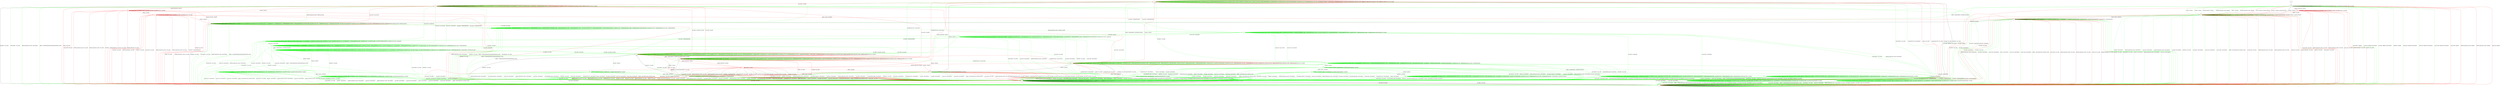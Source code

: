 digraph "" {
	graph ["Incoming time"=0.15849900245666504,
		"Outgoing time"=0.2338120937347412,
		Output="{'States': 36, 'Transitions': 837}",
		Reference="{'States': 18, 'Transitions': 222}",
		Solver=cvc4,
		Updated="{'States': 32, 'Transitions': 683}",
		"f-measure"=0.15027624309392265,
		precision=0.09956076134699854,
		recall=0.3063063063063063
	];
	a -> a	[key=0,
		label="CH_OPEN / CH_MAX"];
	a -> a	[key=1,
		label="CH_EOF / NO_RESP"];
	a -> a	[key=2,
		color=green,
		label="SERVICE_REQUEST_AUTH / NO_RESP"];
	a -> a	[key=3,
		color=green,
		label="CH_WINDOW_ADJUST / NO_RESP"];
	a -> a	[key=4,
		color=green,
		label="DEBUG / NO_RESP"];
	a -> a	[key=5,
		color=green,
		label="UA_PK_OK / UNIMPLEMENTED"];
	a -> a	[key=6,
		color=green,
		label="SERVICE_REQUEST_CONN / NO_RESP"];
	a -> a	[key=7,
		color=green,
		label="UA_NONE / UNIMPLEMENTED"];
	a -> a	[key=8,
		color=green,
		label="CH_EXTENDED_DATA / NO_RESP"];
	a -> a	[key=9,
		color=green,
		label="UA_PK_NOK / UNIMPLEMENTED"];
	a -> a	[key=10,
		color=green,
		label="KEX30 / NO_RESP"];
	a -> a	[key=11,
		color=green,
		label="IGNORE / NO_RESP"];
	a -> a	[key=12,
		color=green,
		label="CH_DATA / NO_RESP"];
	a -> a	[key=13,
		color=green,
		label="UNIMPLEMENTED / NO_RESP"];
	a -> a	[key=14,
		color=green,
		label="UA_PW_OK / UNIMPLEMENTED"];
	a -> a	[key=15,
		color=green,
		label="UA_PW_NOK / UNIMPLEMENTED"];
	a -> a	[key=16,
		color=green,
		label="REKEY / KEXINIT|KEX31+NEWKEYS|NO_RESP"];
	a -> a	[key=17,
		color=red,
		label="UA_PK_NOK / NO_RESP"];
	a -> a	[key=18,
		color=red,
		label="SERVICE_REQUEST_AUTH / SERVICE_ACCEPT"];
	a -> a	[key=19,
		color=red,
		label="SERVICE_REQUEST_CONN / SERVICE_ACCEPT"];
	a -> a	[key=20,
		color=red,
		label="UA_PK_OK / NO_RESP"];
	a -> d	[key=0,
		label="NEWKEYS / NO_CONN"];
	a -> d	[key=1,
		color=green,
		label="DISCONNECT / NO_CONN"];
	a -> d	[key=2,
		color=green,
		label="CH_REQUEST_PTY / DISCONNECT"];
	a -> d	[key=3,
		color=red,
		label="KEX30 / NO_CONN"];
	a -> d	[key=4,
		color=red,
		label="CH_REQUEST_PTY / NO_CONN"];
	a -> d	[key=5,
		color=red,
		label="CH_DATA / NO_CONN"];
	a -> i	[key=0,
		color=red,
		label="CH_CLOSE / NO_RESP"];
	a -> m	[key=0,
		label="KEXINIT / KEXINIT"];
	v	[color=green];
	a -> v	[key=0,
		color=green,
		label="CH_CLOSE / CH_CLOSE"];
	jj	[color=red];
	a -> jj	[key=0,
		color=red,
		label="KEXINIT_PROCEED / KEXINIT"];
	b -> a	[key=0,
		color=green,
		label="REKEY / KEXINIT|KEX31+NEWKEYS|NO_RESP"];
	b -> a	[key=1,
		color=red,
		label="CH_EOF / CH_EOF"];
	b -> b	[key=0,
		label="CH_OPEN / CH_MAX"];
	b -> b	[key=1,
		label="CH_DATA / NO_RESP"];
	b -> b	[key=2,
		color=green,
		label="SERVICE_REQUEST_AUTH / UNIMPLEMENTED"];
	b -> b	[key=3,
		color=green,
		label="CH_WINDOW_ADJUST / NO_RESP"];
	b -> b	[key=4,
		color=green,
		label="DEBUG / NO_RESP"];
	b -> b	[key=5,
		color=green,
		label="UA_PK_OK / UNIMPLEMENTED"];
	b -> b	[key=6,
		color=green,
		label="SERVICE_REQUEST_CONN / UNIMPLEMENTED"];
	b -> b	[key=7,
		color=green,
		label="UA_NONE / UNIMPLEMENTED"];
	b -> b	[key=8,
		color=green,
		label="CH_EXTENDED_DATA / NO_RESP"];
	b -> b	[key=9,
		color=green,
		label="UA_PK_NOK / UNIMPLEMENTED"];
	b -> b	[key=10,
		color=green,
		label="KEX30 / UNIMPLEMENTED"];
	b -> b	[key=11,
		color=green,
		label="IGNORE / NO_RESP"];
	b -> b	[key=12,
		color=green,
		label="CH_EOF / NO_RESP"];
	b -> b	[key=13,
		color=green,
		label="UNIMPLEMENTED / NO_RESP"];
	b -> b	[key=14,
		color=green,
		label="UA_PW_OK / UNIMPLEMENTED"];
	b -> b	[key=15,
		color=green,
		label="UA_PW_NOK / UNIMPLEMENTED"];
	b -> b	[key=16,
		color=red,
		label="UA_PK_NOK / NO_RESP"];
	b -> b	[key=17,
		color=red,
		label="SERVICE_REQUEST_AUTH / SERVICE_ACCEPT"];
	b -> b	[key=18,
		color=red,
		label="SERVICE_REQUEST_CONN / SERVICE_ACCEPT"];
	b -> b	[key=19,
		color=red,
		label="UA_PK_OK / NO_RESP"];
	b -> d	[key=0,
		label="NEWKEYS / NO_CONN"];
	b -> d	[key=1,
		color=green,
		label="DISCONNECT / NO_CONN"];
	b -> d	[key=2,
		color=green,
		label="CH_REQUEST_PTY / DISCONNECT"];
	b -> d	[key=3,
		color=red,
		label="KEX30 / NO_CONN"];
	b -> d	[key=4,
		color=red,
		label="CH_REQUEST_PTY / NO_CONN"];
	b -> i	[key=0,
		color=red,
		label="CH_CLOSE / CH_EOF"];
	b -> m	[key=0,
		label="KEXINIT / KEXINIT"];
	p	[color=green];
	b -> p	[key=0,
		color=green,
		label="CH_CLOSE / CH_CLOSE"];
	b -> jj	[key=0,
		color=red,
		label="KEXINIT_PROCEED / KEXINIT"];
	c -> c	[key=0,
		label="CH_REQUEST_PTY / CH_NONE"];
	c -> c	[key=1,
		label="CH_DATA / CH_NONE"];
	c -> c	[key=2,
		label="CH_CLOSE / CH_NONE"];
	c -> c	[key=3,
		label="CH_EOF / CH_NONE"];
	c -> c	[key=4,
		color=green,
		label="KEXINIT / UNIMPLEMENTED"];
	c -> c	[key=5,
		color=green,
		label="CH_WINDOW_ADJUST / CH_NONE"];
	c -> c	[key=6,
		color=green,
		label="DEBUG / NO_RESP"];
	c -> c	[key=7,
		color=green,
		label="UA_PK_OK / UNIMPLEMENTED"];
	c -> c	[key=8,
		color=green,
		label="UA_NONE / UNIMPLEMENTED"];
	c -> c	[key=9,
		color=green,
		label="CH_EXTENDED_DATA / CH_NONE"];
	c -> c	[key=10,
		color=green,
		label="UA_PK_NOK / UNIMPLEMENTED"];
	c -> c	[key=11,
		color=green,
		label="KEX30 / UNIMPLEMENTED"];
	c -> c	[key=12,
		color=green,
		label="IGNORE / NO_RESP"];
	c -> c	[key=13,
		color=green,
		label="UNIMPLEMENTED / NO_RESP"];
	c -> c	[key=14,
		color=green,
		label="UA_PW_OK / UNIMPLEMENTED"];
	c -> c	[key=15,
		color=green,
		label="UA_PW_NOK / UNIMPLEMENTED"];
	c -> c	[key=16,
		color=red,
		label="UA_PK_NOK / UA_FAILURE"];
	c -> c	[key=17,
		color=red,
		label="SERVICE_REQUEST_AUTH / SERVICE_ACCEPT"];
	c -> d	[key=0,
		color=red,
		label="CH_OPEN / NO_CONN"];
	c -> f	[key=0,
		label="NEWKEYS / NO_CONN"];
	c -> f	[key=1,
		color=green,
		label="DISCONNECT / NO_CONN"];
	c -> f	[key=2,
		color=green,
		label="SERVICE_REQUEST_CONN / DISCONNECT"];
	c -> f	[key=3,
		color=green,
		label="REKEY / UNIMPLEMENTED|UNIMPLEMENTED|NO_CONN"];
	c -> f	[key=4,
		color=red,
		label="KEX30 / NO_CONN"];
	c -> f	[key=5,
		color=red,
		label="SERVICE_REQUEST_CONN / NO_CONN"];
	c -> i	[key=0,
		color=green,
		label="SERVICE_REQUEST_AUTH / SERVICE_ACCEPT"];
	c -> i	[key=1,
		color=red,
		label="UA_PK_OK / UA_SUCCESS"];
	o	[color=green];
	c -> o	[key=0,
		color=green,
		label="CH_OPEN / UNIMPLEMENTED"];
	hh	[color=red];
	c -> hh	[key=0,
		color=red,
		label="KEXINIT_PROCEED / KEXINIT"];
	ii	[color=red];
	c -> ii	[key=0,
		color=red,
		label="KEXINIT / KEXINIT"];
	d -> d	[key=0,
		label="UA_PK_NOK / NO_CONN"];
	d -> d	[key=1,
		label="KEX30 / NO_CONN"];
	d -> d	[key=2,
		label="SERVICE_REQUEST_AUTH / NO_CONN"];
	d -> d	[key=3,
		label="SERVICE_REQUEST_CONN / NO_CONN"];
	d -> d	[key=4,
		label="NEWKEYS / NO_CONN"];
	d -> d	[key=5,
		label="CH_REQUEST_PTY / NO_CONN"];
	d -> d	[key=6,
		label="CH_OPEN / CH_MAX"];
	d -> d	[key=7,
		label="CH_DATA / NO_CONN"];
	d -> d	[key=8,
		label="UA_PK_OK / NO_CONN"];
	d -> d	[key=9,
		label="KEXINIT / NO_CONN"];
	d -> d	[key=10,
		label="CH_EOF / NO_CONN"];
	d -> d	[key=11,
		color=green,
		label="DISCONNECT / NO_CONN"];
	d -> d	[key=12,
		color=green,
		label="CH_WINDOW_ADJUST / NO_CONN"];
	d -> d	[key=13,
		color=green,
		label="DEBUG / NO_CONN"];
	d -> d	[key=14,
		color=green,
		label="UA_NONE / NO_CONN"];
	d -> d	[key=15,
		color=green,
		label="CH_EXTENDED_DATA / NO_CONN"];
	d -> d	[key=16,
		color=green,
		label="IGNORE / NO_CONN"];
	d -> d	[key=17,
		color=green,
		label="UNIMPLEMENTED / NO_CONN"];
	d -> d	[key=18,
		color=green,
		label="UA_PW_OK / NO_CONN"];
	d -> d	[key=19,
		color=green,
		label="UA_PW_NOK / NO_CONN"];
	d -> d	[key=20,
		color=green,
		label="REKEY / NO_CONN|NO_CONN|NO_CONN"];
	d -> d	[key=21,
		color=red,
		label="KEXINIT_PROCEED / NO_CONN"];
	d -> f	[key=0,
		label="CH_CLOSE / NO_CONN"];
	e -> n	[key=0];
	f -> d	[key=0,
		label="CH_OPEN / NO_CONN"];
	f -> f	[key=0,
		label="UA_PK_NOK / NO_CONN"];
	f -> f	[key=1,
		label="KEX30 / NO_CONN"];
	f -> f	[key=2,
		label="SERVICE_REQUEST_AUTH / NO_CONN"];
	f -> f	[key=3,
		label="SERVICE_REQUEST_CONN / NO_CONN"];
	f -> f	[key=4,
		label="NEWKEYS / NO_CONN"];
	f -> f	[key=5,
		label="CH_REQUEST_PTY / CH_NONE"];
	f -> f	[key=6,
		label="CH_DATA / CH_NONE"];
	f -> f	[key=7,
		label="UA_PK_OK / NO_CONN"];
	f -> f	[key=8,
		label="CH_CLOSE / CH_NONE"];
	f -> f	[key=9,
		label="KEXINIT / NO_CONN"];
	f -> f	[key=10,
		label="CH_EOF / CH_NONE"];
	f -> f	[key=11,
		color=green,
		label="DISCONNECT / NO_CONN"];
	f -> f	[key=12,
		color=green,
		label="CH_WINDOW_ADJUST / CH_NONE"];
	f -> f	[key=13,
		color=green,
		label="DEBUG / NO_CONN"];
	f -> f	[key=14,
		color=green,
		label="UA_NONE / NO_CONN"];
	f -> f	[key=15,
		color=green,
		label="CH_EXTENDED_DATA / CH_NONE"];
	f -> f	[key=16,
		color=green,
		label="IGNORE / NO_CONN"];
	f -> f	[key=17,
		color=green,
		label="UNIMPLEMENTED / NO_CONN"];
	f -> f	[key=18,
		color=green,
		label="UA_PW_OK / NO_CONN"];
	f -> f	[key=19,
		color=green,
		label="UA_PW_NOK / NO_CONN"];
	f -> f	[key=20,
		color=green,
		label="REKEY / NO_CONN|NO_CONN|NO_CONN"];
	f -> f	[key=21,
		color=red,
		label="KEXINIT_PROCEED / NO_CONN"];
	g -> a	[key=0,
		color=green,
		label="CH_REQUEST_PTY / CH_SUCCESS"];
	g -> b	[key=0,
		color=red,
		label="CH_REQUEST_PTY / CH_SUCCESS"];
	g -> d	[key=0,
		label="NEWKEYS / NO_CONN"];
	g -> d	[key=1,
		color=green,
		label="DISCONNECT / NO_CONN"];
	g -> d	[key=2,
		color=red,
		label="KEX30 / NO_CONN"];
	g -> g	[key=0,
		label="CH_OPEN / CH_MAX"];
	g -> g	[key=1,
		label="CH_DATA / NO_RESP"];
	g -> g	[key=2,
		color=green,
		label="SERVICE_REQUEST_AUTH / NO_RESP"];
	g -> g	[key=3,
		color=green,
		label="CH_WINDOW_ADJUST / NO_RESP"];
	g -> g	[key=4,
		color=green,
		label="DEBUG / NO_RESP"];
	g -> g	[key=5,
		color=green,
		label="UA_PK_OK / UNIMPLEMENTED"];
	g -> g	[key=6,
		color=green,
		label="SERVICE_REQUEST_CONN / NO_RESP"];
	g -> g	[key=7,
		color=green,
		label="UA_NONE / UNIMPLEMENTED"];
	g -> g	[key=8,
		color=green,
		label="CH_EXTENDED_DATA / NO_RESP"];
	g -> g	[key=9,
		color=green,
		label="UA_PK_NOK / UNIMPLEMENTED"];
	g -> g	[key=10,
		color=green,
		label="KEX30 / NO_RESP"];
	g -> g	[key=11,
		color=green,
		label="IGNORE / NO_RESP"];
	g -> g	[key=12,
		color=green,
		label="CH_EOF / NO_RESP"];
	g -> g	[key=13,
		color=green,
		label="UNIMPLEMENTED / NO_RESP"];
	g -> g	[key=14,
		color=green,
		label="UA_PW_OK / UNIMPLEMENTED"];
	g -> g	[key=15,
		color=green,
		label="UA_PW_NOK / UNIMPLEMENTED"];
	g -> g	[key=16,
		color=green,
		label="REKEY / KEXINIT|KEX31+NEWKEYS|NO_RESP"];
	g -> g	[key=17,
		color=red,
		label="UA_PK_NOK / NO_RESP"];
	g -> g	[key=18,
		color=red,
		label="SERVICE_REQUEST_AUTH / SERVICE_ACCEPT"];
	g -> g	[key=19,
		color=red,
		label="SERVICE_REQUEST_CONN / SERVICE_ACCEPT"];
	g -> g	[key=20,
		color=red,
		label="UA_PK_OK / NO_RESP"];
	g -> i	[key=0,
		color=red,
		label="CH_CLOSE / CH_EOF"];
	g -> l	[key=0,
		color=red,
		label="CH_EOF / CH_EOF"];
	g -> m	[key=0,
		color=red,
		label="KEXINIT / KEXINIT"];
	g -> v	[key=0,
		color=green,
		label="CH_CLOSE / CH_CLOSE"];
	bb	[color=green];
	g -> bb	[key=0,
		color=green,
		label="KEXINIT / KEXINIT"];
	g -> jj	[key=0,
		color=red,
		label="KEXINIT_PROCEED / KEXINIT"];
	h -> c	[key=0,
		label="NEWKEYS / NO_RESP"];
	h -> d	[key=0,
		color=green,
		label="CH_OPEN / DISCONNECT"];
	h -> d	[key=1,
		color=red,
		label="CH_OPEN / NO_CONN"];
	h -> f	[key=0,
		color=green,
		label="DISCONNECT / NO_CONN"];
	h -> f	[key=1,
		color=green,
		label="KEXINIT / DISCONNECT"];
	h -> f	[key=2,
		color=green,
		label="SERVICE_REQUEST_AUTH / DISCONNECT"];
	h -> f	[key=3,
		color=green,
		label="UA_PK_OK / DISCONNECT"];
	h -> f	[key=4,
		color=green,
		label="SERVICE_REQUEST_CONN / DISCONNECT"];
	h -> f	[key=5,
		color=green,
		label="UA_NONE / DISCONNECT"];
	h -> f	[key=6,
		color=green,
		label="UA_PK_NOK / DISCONNECT"];
	h -> f	[key=7,
		color=green,
		label="KEX30 / DISCONNECT"];
	h -> f	[key=8,
		color=green,
		label="UA_PW_OK / DISCONNECT"];
	h -> f	[key=9,
		color=green,
		label="UA_PW_NOK / DISCONNECT"];
	h -> f	[key=10,
		color=green,
		label="REKEY / DISCONNECT|NO_CONN|NO_CONN"];
	h -> f	[key=11,
		color=red,
		label="UA_PK_NOK / NO_CONN"];
	h -> f	[key=12,
		color=red,
		label="SERVICE_REQUEST_AUTH / NO_CONN"];
	h -> f	[key=13,
		color=red,
		label="SERVICE_REQUEST_CONN / NO_CONN"];
	h -> f	[key=14,
		color=red,
		label="UA_PK_OK / NO_CONN"];
	h -> f	[key=15,
		color=red,
		label="KEXINIT_PROCEED / NO_CONN"];
	h -> f	[key=16,
		color=red,
		label="KEXINIT / NO_CONN"];
	h -> h	[key=0,
		label="CH_REQUEST_PTY / CH_NONE"];
	h -> h	[key=1,
		label="CH_DATA / CH_NONE"];
	h -> h	[key=2,
		label="CH_CLOSE / CH_NONE"];
	h -> h	[key=3,
		label="CH_EOF / CH_NONE"];
	h -> h	[key=4,
		color=green,
		label="CH_WINDOW_ADJUST / CH_NONE"];
	h -> h	[key=5,
		color=green,
		label="DEBUG / NO_RESP"];
	h -> h	[key=6,
		color=green,
		label="CH_EXTENDED_DATA / CH_NONE"];
	h -> h	[key=7,
		color=green,
		label="IGNORE / NO_RESP"];
	h -> h	[key=8,
		color=green,
		label="UNIMPLEMENTED / NO_RESP"];
	h -> h	[key=9,
		color=red,
		label="KEX30 / UNIMPLEMENTED"];
	i -> f	[key=0,
		label="NEWKEYS / NO_CONN"];
	i -> f	[key=1,
		color=green,
		label="DISCONNECT / NO_CONN"];
	i -> f	[key=2,
		color=green,
		label="SERVICE_REQUEST_CONN / DISCONNECT"];
	i -> f	[key=3,
		color=green,
		label="REKEY / UNIMPLEMENTED|UNIMPLEMENTED|NO_CONN"];
	i -> f	[key=4,
		color=red,
		label="KEX30 / NO_CONN"];
	i -> g	[key=0,
		color=red,
		label="CH_OPEN / CH_OPEN_SUCCESS"];
	i -> i	[key=0,
		label="SERVICE_REQUEST_AUTH / SERVICE_ACCEPT"];
	i -> i	[key=1,
		label="CH_REQUEST_PTY / CH_NONE"];
	i -> i	[key=2,
		label="CH_DATA / CH_NONE"];
	i -> i	[key=3,
		label="CH_CLOSE / CH_NONE"];
	i -> i	[key=4,
		label="CH_EOF / CH_NONE"];
	i -> i	[key=5,
		color=green,
		label="KEXINIT / UNIMPLEMENTED"];
	i -> i	[key=6,
		color=green,
		label="CH_WINDOW_ADJUST / CH_NONE"];
	i -> i	[key=7,
		color=green,
		label="DEBUG / NO_RESP"];
	i -> i	[key=8,
		color=green,
		label="CH_EXTENDED_DATA / CH_NONE"];
	i -> i	[key=9,
		color=green,
		label="KEX30 / UNIMPLEMENTED"];
	i -> i	[key=10,
		color=green,
		label="IGNORE / NO_RESP"];
	i -> i	[key=11,
		color=green,
		label="UNIMPLEMENTED / NO_RESP"];
	i -> i	[key=12,
		color=red,
		label="UA_PK_NOK / NO_RESP"];
	i -> i	[key=13,
		color=red,
		label="SERVICE_REQUEST_CONN / SERVICE_ACCEPT"];
	i -> i	[key=14,
		color=red,
		label="UA_PK_OK / NO_RESP"];
	i -> p	[key=0,
		color=green,
		label="UA_PK_OK / UA_SUCCESS"];
	i -> p	[key=1,
		color=green,
		label="UA_PW_OK / UA_SUCCESS"];
	q	[color=green];
	i -> q	[key=0,
		color=green,
		label="UA_PW_NOK / UA_FAILURE"];
	r	[color=green];
	i -> r	[key=0,
		color=green,
		label="UA_NONE / UA_FAILURE"];
	s	[color=green];
	i -> s	[key=0,
		color=green,
		label="UA_PK_NOK / UA_FAILURE"];
	t	[color=green];
	i -> t	[key=0,
		color=green,
		label="CH_OPEN / UNIMPLEMENTED"];
	i -> hh	[key=0,
		color=red,
		label="KEXINIT_PROCEED / KEXINIT"];
	i -> ii	[key=0,
		color=red,
		label="KEXINIT / KEXINIT"];
	j -> d	[key=0,
		color=green,
		label="DISCONNECT / NO_CONN"];
	j -> d	[key=1,
		color=green,
		label="KEXINIT / DISCONNECT"];
	j -> d	[key=2,
		color=green,
		label="SERVICE_REQUEST_AUTH / DISCONNECT"];
	j -> d	[key=3,
		color=green,
		label="CH_WINDOW_ADJUST / DISCONNECT"];
	j -> d	[key=4,
		color=green,
		label="UA_PK_OK / DISCONNECT"];
	j -> d	[key=5,
		color=green,
		label="SERVICE_REQUEST_CONN / DISCONNECT"];
	j -> d	[key=6,
		color=green,
		label="UA_NONE / DISCONNECT"];
	j -> d	[key=7,
		color=green,
		label="CH_EXTENDED_DATA / DISCONNECT"];
	j -> d	[key=8,
		color=green,
		label="UA_PK_NOK / DISCONNECT"];
	j -> d	[key=9,
		color=green,
		label="CH_REQUEST_PTY / DISCONNECT"];
	j -> d	[key=10,
		color=green,
		label="KEX30 / DISCONNECT"];
	j -> d	[key=11,
		color=green,
		label="CH_EOF / DISCONNECT"];
	j -> d	[key=12,
		color=green,
		label="CH_DATA / DISCONNECT"];
	j -> d	[key=13,
		color=green,
		label="UA_PW_OK / DISCONNECT"];
	j -> d	[key=14,
		color=green,
		label="UA_PW_NOK / DISCONNECT"];
	j -> d	[key=15,
		color=green,
		label="REKEY / DISCONNECT|NO_CONN|NO_CONN"];
	j -> d	[key=16,
		color=red,
		label="UA_PK_NOK / NO_CONN"];
	j -> d	[key=17,
		color=red,
		label="SERVICE_REQUEST_AUTH / NO_CONN"];
	j -> d	[key=18,
		color=red,
		label="SERVICE_REQUEST_CONN / NO_CONN"];
	j -> d	[key=19,
		color=red,
		label="CH_REQUEST_PTY / NO_CONN"];
	j -> d	[key=20,
		color=red,
		label="CH_DATA / NO_CONN"];
	j -> d	[key=21,
		color=red,
		label="UA_PK_OK / NO_CONN"];
	j -> d	[key=22,
		color=red,
		label="KEXINIT_PROCEED / NO_CONN"];
	j -> d	[key=23,
		color=red,
		label="KEXINIT / NO_CONN"];
	j -> d	[key=24,
		color=red,
		label="CH_EOF / NO_CONN"];
	j -> f	[key=0,
		color=green,
		label="CH_CLOSE / DISCONNECT"];
	j -> f	[key=1,
		color=red,
		label="CH_CLOSE / NO_CONN"];
	j -> g	[key=0,
		label="NEWKEYS / NO_RESP"];
	j -> j	[key=0,
		label="CH_OPEN / CH_MAX"];
	j -> j	[key=1,
		color=green,
		label="DEBUG / NO_RESP"];
	j -> j	[key=2,
		color=green,
		label="IGNORE / NO_RESP"];
	j -> j	[key=3,
		color=green,
		label="UNIMPLEMENTED / NO_RESP"];
	j -> j	[key=4,
		color=red,
		label="KEX30 / UNIMPLEMENTED"];
	k -> d	[key=0,
		color=green,
		label="CH_OPEN / DISCONNECT"];
	k -> d	[key=1,
		color=red,
		label="CH_OPEN / NO_CONN"];
	k -> f	[key=0,
		color=green,
		label="DISCONNECT / NO_CONN"];
	k -> f	[key=1,
		color=green,
		label="KEXINIT / DISCONNECT"];
	k -> f	[key=2,
		color=green,
		label="SERVICE_REQUEST_AUTH / DISCONNECT"];
	k -> f	[key=3,
		color=green,
		label="UA_PK_OK / DISCONNECT"];
	k -> f	[key=4,
		color=green,
		label="SERVICE_REQUEST_CONN / DISCONNECT"];
	k -> f	[key=5,
		color=green,
		label="UA_NONE / DISCONNECT"];
	k -> f	[key=6,
		color=green,
		label="NEWKEYS / NO_CONN"];
	k -> f	[key=7,
		color=green,
		label="UA_PK_NOK / DISCONNECT"];
	k -> f	[key=8,
		color=green,
		label="UA_PW_OK / DISCONNECT"];
	k -> f	[key=9,
		color=green,
		label="UA_PW_NOK / DISCONNECT"];
	k -> f	[key=10,
		color=green,
		label="REKEY / DISCONNECT|NO_CONN|NO_CONN"];
	k -> f	[key=11,
		color=red,
		label="UA_PK_NOK / NO_CONN"];
	k -> f	[key=12,
		color=red,
		label="SERVICE_REQUEST_AUTH / NO_CONN"];
	k -> f	[key=13,
		color=red,
		label="SERVICE_REQUEST_CONN / NO_CONN"];
	k -> f	[key=14,
		color=red,
		label="UA_PK_OK / NO_CONN"];
	k -> f	[key=15,
		color=red,
		label="KEXINIT_PROCEED / NO_CONN"];
	k -> f	[key=16,
		color=red,
		label="KEXINIT / NO_CONN"];
	k -> h	[key=0,
		label="KEX30 / KEX31+NEWKEYS"];
	k -> k	[key=0,
		label="CH_REQUEST_PTY / CH_NONE"];
	k -> k	[key=1,
		label="CH_DATA / CH_NONE"];
	k -> k	[key=2,
		label="CH_CLOSE / CH_NONE"];
	k -> k	[key=3,
		label="CH_EOF / CH_NONE"];
	k -> k	[key=4,
		color=green,
		label="CH_WINDOW_ADJUST / CH_NONE"];
	k -> k	[key=5,
		color=green,
		label="DEBUG / NO_RESP"];
	k -> k	[key=6,
		color=green,
		label="CH_EXTENDED_DATA / CH_NONE"];
	k -> k	[key=7,
		color=green,
		label="IGNORE / NO_RESP"];
	k -> k	[key=8,
		color=green,
		label="UNIMPLEMENTED / NO_RESP"];
	k -> k	[key=9,
		color=red,
		label="NEWKEYS / UNIMPLEMENTED"];
	l -> a	[key=0,
		color=red,
		label="CH_REQUEST_PTY / CH_SUCCESS"];
	l -> b	[key=0,
		color=green,
		label="CH_REQUEST_PTY / CH_SUCCESS"];
	l -> d	[key=0,
		label="NEWKEYS / NO_CONN"];
	l -> d	[key=1,
		color=green,
		label="DISCONNECT / NO_CONN"];
	l -> d	[key=2,
		color=red,
		label="KEX30 / NO_CONN"];
	l -> d	[key=3,
		color=red,
		label="CH_DATA / NO_CONN"];
	l -> g	[key=0,
		color=green,
		label="REKEY / KEXINIT|KEX31+NEWKEYS|NO_RESP"];
	l -> i	[key=0,
		color=red,
		label="CH_CLOSE / NO_RESP"];
	l -> l	[key=0,
		label="CH_OPEN / CH_MAX"];
	l -> l	[key=1,
		label="CH_EOF / NO_RESP"];
	l -> l	[key=2,
		color=green,
		label="SERVICE_REQUEST_AUTH / UNIMPLEMENTED"];
	l -> l	[key=3,
		color=green,
		label="CH_WINDOW_ADJUST / NO_RESP"];
	l -> l	[key=4,
		color=green,
		label="DEBUG / NO_RESP"];
	l -> l	[key=5,
		color=green,
		label="UA_PK_OK / UNIMPLEMENTED"];
	l -> l	[key=6,
		color=green,
		label="SERVICE_REQUEST_CONN / UNIMPLEMENTED"];
	l -> l	[key=7,
		color=green,
		label="UA_NONE / UNIMPLEMENTED"];
	l -> l	[key=8,
		color=green,
		label="CH_EXTENDED_DATA / NO_RESP"];
	l -> l	[key=9,
		color=green,
		label="UA_PK_NOK / UNIMPLEMENTED"];
	l -> l	[key=10,
		color=green,
		label="KEX30 / UNIMPLEMENTED"];
	l -> l	[key=11,
		color=green,
		label="IGNORE / NO_RESP"];
	l -> l	[key=12,
		color=green,
		label="CH_DATA / NO_RESP"];
	l -> l	[key=13,
		color=green,
		label="UNIMPLEMENTED / NO_RESP"];
	l -> l	[key=14,
		color=green,
		label="UA_PW_OK / UNIMPLEMENTED"];
	l -> l	[key=15,
		color=green,
		label="UA_PW_NOK / UNIMPLEMENTED"];
	l -> l	[key=16,
		color=red,
		label="UA_PK_NOK / NO_RESP"];
	l -> l	[key=17,
		color=red,
		label="SERVICE_REQUEST_AUTH / SERVICE_ACCEPT"];
	l -> l	[key=18,
		color=red,
		label="SERVICE_REQUEST_CONN / SERVICE_ACCEPT"];
	l -> l	[key=19,
		color=red,
		label="UA_PK_OK / NO_RESP"];
	l -> m	[key=0,
		color=red,
		label="KEXINIT / KEXINIT"];
	l -> p	[key=0,
		color=green,
		label="CH_CLOSE / CH_CLOSE"];
	l -> bb	[key=0,
		color=green,
		label="KEXINIT / KEXINIT"];
	l -> jj	[key=0,
		color=red,
		label="KEXINIT_PROCEED / KEXINIT"];
	m -> d	[key=0,
		color=green,
		label="DISCONNECT / NO_CONN"];
	m -> d	[key=1,
		color=green,
		label="KEXINIT / DISCONNECT"];
	m -> d	[key=2,
		color=green,
		label="SERVICE_REQUEST_AUTH / DISCONNECT"];
	m -> d	[key=3,
		color=green,
		label="CH_WINDOW_ADJUST / DISCONNECT"];
	m -> d	[key=4,
		color=green,
		label="UA_PK_OK / DISCONNECT"];
	m -> d	[key=5,
		color=green,
		label="SERVICE_REQUEST_CONN / DISCONNECT"];
	m -> d	[key=6,
		color=green,
		label="UA_NONE / DISCONNECT"];
	m -> d	[key=7,
		color=green,
		label="CH_EXTENDED_DATA / DISCONNECT"];
	m -> d	[key=8,
		color=green,
		label="NEWKEYS / NO_CONN"];
	m -> d	[key=9,
		color=green,
		label="UA_PK_NOK / DISCONNECT"];
	m -> d	[key=10,
		color=green,
		label="CH_REQUEST_PTY / DISCONNECT"];
	m -> d	[key=11,
		color=green,
		label="CH_EOF / DISCONNECT"];
	m -> d	[key=12,
		color=green,
		label="CH_DATA / DISCONNECT"];
	m -> d	[key=13,
		color=green,
		label="UA_PW_OK / DISCONNECT"];
	m -> d	[key=14,
		color=green,
		label="UA_PW_NOK / DISCONNECT"];
	m -> d	[key=15,
		color=green,
		label="REKEY / DISCONNECT|NO_CONN|NO_CONN"];
	m -> d	[key=16,
		color=red,
		label="UA_PK_NOK / NO_CONN"];
	m -> d	[key=17,
		color=red,
		label="SERVICE_REQUEST_AUTH / NO_CONN"];
	m -> d	[key=18,
		color=red,
		label="SERVICE_REQUEST_CONN / NO_CONN"];
	m -> d	[key=19,
		color=red,
		label="NEWKEYS / UNIMPLEMENTED"];
	m -> d	[key=20,
		color=red,
		label="CH_REQUEST_PTY / NO_CONN"];
	m -> d	[key=21,
		color=red,
		label="CH_DATA / NO_CONN"];
	m -> d	[key=22,
		color=red,
		label="UA_PK_OK / NO_CONN"];
	m -> d	[key=23,
		color=red,
		label="KEXINIT_PROCEED / NO_CONN"];
	m -> d	[key=24,
		color=red,
		label="KEXINIT / NO_CONN"];
	m -> d	[key=25,
		color=red,
		label="CH_EOF / NO_CONN"];
	m -> f	[key=0,
		color=green,
		label="CH_CLOSE / DISCONNECT"];
	m -> f	[key=1,
		color=red,
		label="CH_CLOSE / NO_CONN"];
	m -> j	[key=0,
		color=red,
		label="KEX30 / KEX31+NEWKEYS"];
	m -> m	[key=0,
		label="CH_OPEN / CH_MAX"];
	m -> m	[key=1,
		color=green,
		label="DEBUG / NO_RESP"];
	m -> m	[key=2,
		color=green,
		label="IGNORE / NO_RESP"];
	m -> m	[key=3,
		color=green,
		label="UNIMPLEMENTED / NO_RESP"];
	ff	[color=green];
	m -> ff	[key=0,
		color=green,
		label="KEX30 / KEX31+NEWKEYS"];
	n -> c	[key=0,
		color=green,
		label="REKEY / KEXINIT|KEX31+NEWKEYS|NO_RESP"];
	n -> d	[key=0,
		color=green,
		label="CH_OPEN / KEXINIT+DISCONNECT"];
	n -> d	[key=1,
		color=red,
		label="CH_OPEN / KEXINIT"];
	n -> f	[key=0,
		color=green,
		label="DISCONNECT / KEXINIT"];
	n -> f	[key=1,
		color=green,
		label="UA_PK_OK / KEXINIT+DISCONNECT"];
	n -> f	[key=2,
		color=green,
		label="UA_NONE / KEXINIT+DISCONNECT"];
	n -> f	[key=3,
		color=green,
		label="NEWKEYS / KEXINIT"];
	n -> f	[key=4,
		color=green,
		label="UA_PK_NOK / KEXINIT+DISCONNECT"];
	n -> f	[key=5,
		color=green,
		label="UA_PW_OK / KEXINIT+DISCONNECT"];
	n -> f	[key=6,
		color=green,
		label="UA_PW_NOK / KEXINIT+DISCONNECT"];
	n -> f	[key=7,
		color=red,
		label="UA_PK_NOK / KEXINIT"];
	n -> f	[key=8,
		color=red,
		label="SERVICE_REQUEST_AUTH / KEXINIT"];
	n -> f	[key=9,
		color=red,
		label="SERVICE_REQUEST_CONN / KEXINIT"];
	n -> f	[key=10,
		color=red,
		label="UA_PK_OK / KEXINIT"];
	n -> k	[key=0,
		label="KEXINIT / KEXINIT"];
	n -> k	[key=1,
		color=green,
		label="SERVICE_REQUEST_AUTH / KEXINIT"];
	n -> k	[key=2,
		color=green,
		label="DEBUG / KEXINIT"];
	n -> k	[key=3,
		color=green,
		label="SERVICE_REQUEST_CONN / KEXINIT"];
	n -> k	[key=4,
		color=green,
		label="KEX30 / KEXINIT"];
	n -> k	[key=5,
		color=green,
		label="IGNORE / KEXINIT"];
	n -> k	[key=6,
		color=green,
		label="UNIMPLEMENTED / KEXINIT"];
	n -> k	[key=7,
		color=red,
		label="KEX30 / KEXINIT+UNIMPLEMENTED"];
	n -> k	[key=8,
		color=red,
		label="NEWKEYS / KEXINIT+UNIMPLEMENTED"];
	n -> n	[key=0,
		label="CH_REQUEST_PTY / CH_NONE"];
	n -> n	[key=1,
		label="CH_DATA / CH_NONE"];
	n -> n	[key=2,
		label="CH_CLOSE / CH_NONE"];
	n -> n	[key=3,
		label="CH_EOF / CH_NONE"];
	n -> n	[key=4,
		color=green,
		label="CH_WINDOW_ADJUST / CH_NONE"];
	n -> n	[key=5,
		color=green,
		label="CH_EXTENDED_DATA / CH_NONE"];
	gg	[color=red];
	n -> gg	[key=0,
		color=red,
		label="KEXINIT_PROCEED / KEXINIT"];
	o -> c	[key=0,
		color=green,
		label="CH_CLOSE / UNIMPLEMENTED"];
	o -> d	[key=0,
		color=green,
		label="DISCONNECT / NO_CONN"];
	o -> d	[key=1,
		color=green,
		label="SERVICE_REQUEST_CONN / DISCONNECT"];
	o -> d	[key=2,
		color=green,
		label="NEWKEYS / NO_CONN"];
	o -> d	[key=3,
		color=green,
		label="REKEY / UNIMPLEMENTED|UNIMPLEMENTED|NO_CONN"];
	o -> o	[key=0,
		color=green,
		label="KEXINIT / UNIMPLEMENTED"];
	o -> o	[key=1,
		color=green,
		label="CH_WINDOW_ADJUST / UNIMPLEMENTED"];
	o -> o	[key=2,
		color=green,
		label="DEBUG / NO_RESP"];
	o -> o	[key=3,
		color=green,
		label="UA_PK_OK / UNIMPLEMENTED"];
	o -> o	[key=4,
		color=green,
		label="UA_NONE / UNIMPLEMENTED"];
	o -> o	[key=5,
		color=green,
		label="CH_EXTENDED_DATA / UNIMPLEMENTED"];
	o -> o	[key=6,
		color=green,
		label="UA_PK_NOK / UNIMPLEMENTED"];
	o -> o	[key=7,
		color=green,
		label="CH_OPEN / CH_MAX"];
	o -> o	[key=8,
		color=green,
		label="CH_REQUEST_PTY / UNIMPLEMENTED"];
	o -> o	[key=9,
		color=green,
		label="KEX30 / UNIMPLEMENTED"];
	o -> o	[key=10,
		color=green,
		label="IGNORE / NO_RESP"];
	o -> o	[key=11,
		color=green,
		label="CH_EOF / UNIMPLEMENTED"];
	o -> o	[key=12,
		color=green,
		label="CH_DATA / UNIMPLEMENTED"];
	o -> o	[key=13,
		color=green,
		label="UNIMPLEMENTED / NO_RESP"];
	o -> o	[key=14,
		color=green,
		label="UA_PW_OK / UNIMPLEMENTED"];
	o -> o	[key=15,
		color=green,
		label="UA_PW_NOK / UNIMPLEMENTED"];
	o -> t	[key=0,
		color=green,
		label="SERVICE_REQUEST_AUTH / SERVICE_ACCEPT"];
	p -> f	[key=0,
		color=green,
		label="DISCONNECT / NO_CONN"];
	p -> f	[key=1,
		color=green,
		label="NEWKEYS / NO_CONN"];
	p -> l	[key=0,
		color=green,
		label="CH_OPEN / CH_OPEN_SUCCESS"];
	p -> p	[key=0,
		color=green,
		label="SERVICE_REQUEST_AUTH / UNIMPLEMENTED"];
	p -> p	[key=1,
		color=green,
		label="CH_WINDOW_ADJUST / CH_NONE"];
	p -> p	[key=2,
		color=green,
		label="DEBUG / NO_RESP"];
	p -> p	[key=3,
		color=green,
		label="UA_PK_OK / UNIMPLEMENTED"];
	p -> p	[key=4,
		color=green,
		label="SERVICE_REQUEST_CONN / UNIMPLEMENTED"];
	p -> p	[key=5,
		color=green,
		label="UA_NONE / UNIMPLEMENTED"];
	p -> p	[key=6,
		color=green,
		label="CH_EXTENDED_DATA / CH_NONE"];
	p -> p	[key=7,
		color=green,
		label="UA_PK_NOK / UNIMPLEMENTED"];
	p -> p	[key=8,
		color=green,
		label="CH_CLOSE / CH_NONE"];
	p -> p	[key=9,
		color=green,
		label="CH_REQUEST_PTY / CH_NONE"];
	p -> p	[key=10,
		color=green,
		label="KEX30 / UNIMPLEMENTED"];
	p -> p	[key=11,
		color=green,
		label="IGNORE / NO_RESP"];
	p -> p	[key=12,
		color=green,
		label="CH_EOF / CH_NONE"];
	p -> p	[key=13,
		color=green,
		label="CH_DATA / CH_NONE"];
	p -> p	[key=14,
		color=green,
		label="UNIMPLEMENTED / NO_RESP"];
	p -> p	[key=15,
		color=green,
		label="UA_PW_OK / UNIMPLEMENTED"];
	p -> p	[key=16,
		color=green,
		label="UA_PW_NOK / UNIMPLEMENTED"];
	u	[color=green];
	p -> u	[key=0,
		color=green,
		label="KEXINIT / KEXINIT"];
	p -> v	[key=0,
		color=green,
		label="REKEY / KEXINIT|KEX31+NEWKEYS|NO_RESP"];
	q -> f	[key=0,
		color=green,
		label="DISCONNECT / NO_CONN"];
	q -> f	[key=1,
		color=green,
		label="UA_PK_OK / DISCONNECT"];
	q -> f	[key=2,
		color=green,
		label="SERVICE_REQUEST_CONN / DISCONNECT"];
	q -> f	[key=3,
		color=green,
		label="UA_NONE / DISCONNECT"];
	q -> f	[key=4,
		color=green,
		label="NEWKEYS / NO_CONN"];
	q -> f	[key=5,
		color=green,
		label="UA_PK_NOK / DISCONNECT"];
	q -> f	[key=6,
		color=green,
		label="REKEY / UNIMPLEMENTED|UNIMPLEMENTED|NO_CONN"];
	q -> p	[key=0,
		color=green,
		label="UA_PW_OK / UA_SUCCESS"];
	q -> q	[key=0,
		color=green,
		label="KEXINIT / UNIMPLEMENTED"];
	q -> q	[key=1,
		color=green,
		label="SERVICE_REQUEST_AUTH / SERVICE_ACCEPT"];
	q -> q	[key=2,
		color=green,
		label="CH_WINDOW_ADJUST / CH_NONE"];
	q -> q	[key=3,
		color=green,
		label="DEBUG / NO_RESP"];
	q -> q	[key=4,
		color=green,
		label="CH_EXTENDED_DATA / CH_NONE"];
	q -> q	[key=5,
		color=green,
		label="CH_CLOSE / CH_NONE"];
	q -> q	[key=6,
		color=green,
		label="CH_REQUEST_PTY / CH_NONE"];
	q -> q	[key=7,
		color=green,
		label="KEX30 / UNIMPLEMENTED"];
	q -> q	[key=8,
		color=green,
		label="IGNORE / NO_RESP"];
	q -> q	[key=9,
		color=green,
		label="CH_EOF / CH_NONE"];
	q -> q	[key=10,
		color=green,
		label="CH_DATA / CH_NONE"];
	q -> q	[key=11,
		color=green,
		label="UNIMPLEMENTED / NO_RESP"];
	q -> q	[key=12,
		color=green,
		label="UA_PW_NOK / UA_FAILURE"];
	w	[color=green];
	q -> w	[key=0,
		color=green,
		label="CH_OPEN / UNIMPLEMENTED"];
	r -> f	[key=0,
		color=green,
		label="DISCONNECT / NO_CONN"];
	r -> f	[key=1,
		color=green,
		label="UA_PK_OK / DISCONNECT"];
	r -> f	[key=2,
		color=green,
		label="SERVICE_REQUEST_CONN / DISCONNECT"];
	r -> f	[key=3,
		color=green,
		label="NEWKEYS / NO_CONN"];
	r -> f	[key=4,
		color=green,
		label="UA_PK_NOK / DISCONNECT"];
	r -> f	[key=5,
		color=green,
		label="UA_PW_OK / DISCONNECT"];
	r -> f	[key=6,
		color=green,
		label="UA_PW_NOK / DISCONNECT"];
	r -> f	[key=7,
		color=green,
		label="REKEY / UNIMPLEMENTED|UNIMPLEMENTED|NO_CONN"];
	r -> r	[key=0,
		color=green,
		label="KEXINIT / UNIMPLEMENTED"];
	r -> r	[key=1,
		color=green,
		label="SERVICE_REQUEST_AUTH / SERVICE_ACCEPT"];
	r -> r	[key=2,
		color=green,
		label="CH_WINDOW_ADJUST / CH_NONE"];
	r -> r	[key=3,
		color=green,
		label="DEBUG / NO_RESP"];
	r -> r	[key=4,
		color=green,
		label="UA_NONE / UA_FAILURE"];
	r -> r	[key=5,
		color=green,
		label="CH_EXTENDED_DATA / CH_NONE"];
	r -> r	[key=6,
		color=green,
		label="CH_CLOSE / CH_NONE"];
	r -> r	[key=7,
		color=green,
		label="CH_REQUEST_PTY / CH_NONE"];
	r -> r	[key=8,
		color=green,
		label="KEX30 / UNIMPLEMENTED"];
	r -> r	[key=9,
		color=green,
		label="IGNORE / NO_RESP"];
	r -> r	[key=10,
		color=green,
		label="CH_EOF / CH_NONE"];
	r -> r	[key=11,
		color=green,
		label="CH_DATA / CH_NONE"];
	r -> r	[key=12,
		color=green,
		label="UNIMPLEMENTED / NO_RESP"];
	x	[color=green];
	r -> x	[key=0,
		color=green,
		label="CH_OPEN / UNIMPLEMENTED"];
	s -> f	[key=0,
		color=green,
		label="DISCONNECT / NO_CONN"];
	s -> f	[key=1,
		color=green,
		label="UA_PK_OK / DISCONNECT"];
	s -> f	[key=2,
		color=green,
		label="SERVICE_REQUEST_CONN / DISCONNECT"];
	s -> f	[key=3,
		color=green,
		label="UA_NONE / DISCONNECT"];
	s -> f	[key=4,
		color=green,
		label="NEWKEYS / NO_CONN"];
	s -> f	[key=5,
		color=green,
		label="UA_PW_OK / DISCONNECT"];
	s -> f	[key=6,
		color=green,
		label="UA_PW_NOK / DISCONNECT"];
	s -> f	[key=7,
		color=green,
		label="REKEY / UNIMPLEMENTED|UNIMPLEMENTED|NO_CONN"];
	s -> s	[key=0,
		color=green,
		label="KEXINIT / UNIMPLEMENTED"];
	s -> s	[key=1,
		color=green,
		label="SERVICE_REQUEST_AUTH / SERVICE_ACCEPT"];
	s -> s	[key=2,
		color=green,
		label="CH_WINDOW_ADJUST / CH_NONE"];
	s -> s	[key=3,
		color=green,
		label="DEBUG / NO_RESP"];
	s -> s	[key=4,
		color=green,
		label="CH_EXTENDED_DATA / CH_NONE"];
	s -> s	[key=5,
		color=green,
		label="UA_PK_NOK / UA_FAILURE"];
	s -> s	[key=6,
		color=green,
		label="CH_CLOSE / CH_NONE"];
	s -> s	[key=7,
		color=green,
		label="CH_REQUEST_PTY / CH_NONE"];
	s -> s	[key=8,
		color=green,
		label="KEX30 / UNIMPLEMENTED"];
	s -> s	[key=9,
		color=green,
		label="IGNORE / NO_RESP"];
	s -> s	[key=10,
		color=green,
		label="CH_EOF / CH_NONE"];
	s -> s	[key=11,
		color=green,
		label="CH_DATA / CH_NONE"];
	s -> s	[key=12,
		color=green,
		label="UNIMPLEMENTED / NO_RESP"];
	y	[color=green];
	s -> y	[key=0,
		color=green,
		label="CH_OPEN / UNIMPLEMENTED"];
	t -> d	[key=0,
		color=green,
		label="DISCONNECT / NO_CONN"];
	t -> d	[key=1,
		color=green,
		label="SERVICE_REQUEST_CONN / DISCONNECT"];
	t -> d	[key=2,
		color=green,
		label="NEWKEYS / NO_CONN"];
	t -> d	[key=3,
		color=green,
		label="REKEY / UNIMPLEMENTED|UNIMPLEMENTED|NO_CONN"];
	t -> i	[key=0,
		color=green,
		label="CH_CLOSE / UNIMPLEMENTED"];
	t -> t	[key=0,
		color=green,
		label="KEXINIT / UNIMPLEMENTED"];
	t -> t	[key=1,
		color=green,
		label="SERVICE_REQUEST_AUTH / SERVICE_ACCEPT"];
	t -> t	[key=2,
		color=green,
		label="CH_WINDOW_ADJUST / UNIMPLEMENTED"];
	t -> t	[key=3,
		color=green,
		label="DEBUG / NO_RESP"];
	t -> t	[key=4,
		color=green,
		label="CH_EXTENDED_DATA / UNIMPLEMENTED"];
	t -> t	[key=5,
		color=green,
		label="CH_OPEN / CH_MAX"];
	t -> t	[key=6,
		color=green,
		label="CH_REQUEST_PTY / UNIMPLEMENTED"];
	t -> t	[key=7,
		color=green,
		label="KEX30 / UNIMPLEMENTED"];
	t -> t	[key=8,
		color=green,
		label="IGNORE / NO_RESP"];
	t -> t	[key=9,
		color=green,
		label="CH_EOF / UNIMPLEMENTED"];
	t -> t	[key=10,
		color=green,
		label="CH_DATA / UNIMPLEMENTED"];
	t -> t	[key=11,
		color=green,
		label="UNIMPLEMENTED / NO_RESP"];
	t -> w	[key=0,
		color=green,
		label="UA_PW_NOK / UA_FAILURE"];
	t -> x	[key=0,
		color=green,
		label="UA_NONE / UA_FAILURE"];
	t -> y	[key=0,
		color=green,
		label="UA_PK_NOK / UA_FAILURE"];
	z	[color=green];
	t -> z	[key=0,
		color=green,
		label="UA_PK_OK / UA_SUCCESS"];
	t -> z	[key=1,
		color=green,
		label="UA_PW_OK / UA_SUCCESS"];
	u -> d	[key=0,
		color=green,
		label="CH_OPEN / DISCONNECT"];
	u -> f	[key=0,
		color=green,
		label="DISCONNECT / NO_CONN"];
	u -> f	[key=1,
		color=green,
		label="KEXINIT / DISCONNECT"];
	u -> f	[key=2,
		color=green,
		label="SERVICE_REQUEST_AUTH / DISCONNECT"];
	u -> f	[key=3,
		color=green,
		label="UA_PK_OK / DISCONNECT"];
	u -> f	[key=4,
		color=green,
		label="SERVICE_REQUEST_CONN / DISCONNECT"];
	u -> f	[key=5,
		color=green,
		label="UA_NONE / DISCONNECT"];
	u -> f	[key=6,
		color=green,
		label="NEWKEYS / NO_CONN"];
	u -> f	[key=7,
		color=green,
		label="UA_PK_NOK / DISCONNECT"];
	u -> f	[key=8,
		color=green,
		label="UA_PW_OK / DISCONNECT"];
	u -> f	[key=9,
		color=green,
		label="UA_PW_NOK / DISCONNECT"];
	u -> f	[key=10,
		color=green,
		label="REKEY / DISCONNECT|NO_CONN|NO_CONN"];
	u -> u	[key=0,
		color=green,
		label="CH_WINDOW_ADJUST / CH_NONE"];
	u -> u	[key=1,
		color=green,
		label="DEBUG / NO_RESP"];
	u -> u	[key=2,
		color=green,
		label="CH_EXTENDED_DATA / CH_NONE"];
	u -> u	[key=3,
		color=green,
		label="CH_CLOSE / CH_NONE"];
	u -> u	[key=4,
		color=green,
		label="CH_REQUEST_PTY / CH_NONE"];
	u -> u	[key=5,
		color=green,
		label="IGNORE / NO_RESP"];
	u -> u	[key=6,
		color=green,
		label="CH_EOF / CH_NONE"];
	u -> u	[key=7,
		color=green,
		label="CH_DATA / CH_NONE"];
	u -> u	[key=8,
		color=green,
		label="UNIMPLEMENTED / NO_RESP"];
	aa	[color=green];
	u -> aa	[key=0,
		color=green,
		label="KEX30 / KEX31+NEWKEYS"];
	v -> f	[key=0,
		color=green,
		label="DISCONNECT / NO_CONN"];
	v -> f	[key=1,
		color=green,
		label="NEWKEYS / NO_CONN"];
	v -> g	[key=0,
		color=green,
		label="CH_OPEN / CH_OPEN_SUCCESS"];
	v -> u	[key=0,
		color=green,
		label="KEXINIT / KEXINIT"];
	v -> v	[key=0,
		color=green,
		label="SERVICE_REQUEST_AUTH / NO_RESP"];
	v -> v	[key=1,
		color=green,
		label="CH_WINDOW_ADJUST / CH_NONE"];
	v -> v	[key=2,
		color=green,
		label="DEBUG / NO_RESP"];
	v -> v	[key=3,
		color=green,
		label="UA_PK_OK / UNIMPLEMENTED"];
	v -> v	[key=4,
		color=green,
		label="SERVICE_REQUEST_CONN / NO_RESP"];
	v -> v	[key=5,
		color=green,
		label="UA_NONE / UNIMPLEMENTED"];
	v -> v	[key=6,
		color=green,
		label="CH_EXTENDED_DATA / CH_NONE"];
	v -> v	[key=7,
		color=green,
		label="UA_PK_NOK / UNIMPLEMENTED"];
	v -> v	[key=8,
		color=green,
		label="CH_CLOSE / CH_NONE"];
	v -> v	[key=9,
		color=green,
		label="CH_REQUEST_PTY / CH_NONE"];
	v -> v	[key=10,
		color=green,
		label="KEX30 / NO_RESP"];
	v -> v	[key=11,
		color=green,
		label="IGNORE / NO_RESP"];
	v -> v	[key=12,
		color=green,
		label="CH_EOF / CH_NONE"];
	v -> v	[key=13,
		color=green,
		label="CH_DATA / CH_NONE"];
	v -> v	[key=14,
		color=green,
		label="UNIMPLEMENTED / NO_RESP"];
	v -> v	[key=15,
		color=green,
		label="UA_PW_OK / UNIMPLEMENTED"];
	v -> v	[key=16,
		color=green,
		label="UA_PW_NOK / UNIMPLEMENTED"];
	v -> v	[key=17,
		color=green,
		label="REKEY / KEXINIT|KEX31+NEWKEYS|NO_RESP"];
	w -> d	[key=0,
		color=green,
		label="DISCONNECT / NO_CONN"];
	w -> d	[key=1,
		color=green,
		label="UA_PK_OK / DISCONNECT"];
	w -> d	[key=2,
		color=green,
		label="SERVICE_REQUEST_CONN / DISCONNECT"];
	w -> d	[key=3,
		color=green,
		label="UA_NONE / DISCONNECT"];
	w -> d	[key=4,
		color=green,
		label="NEWKEYS / NO_CONN"];
	w -> d	[key=5,
		color=green,
		label="UA_PK_NOK / DISCONNECT"];
	w -> d	[key=6,
		color=green,
		label="REKEY / UNIMPLEMENTED|UNIMPLEMENTED|NO_CONN"];
	w -> q	[key=0,
		color=green,
		label="CH_CLOSE / UNIMPLEMENTED"];
	w -> w	[key=0,
		color=green,
		label="KEXINIT / UNIMPLEMENTED"];
	w -> w	[key=1,
		color=green,
		label="SERVICE_REQUEST_AUTH / SERVICE_ACCEPT"];
	w -> w	[key=2,
		color=green,
		label="CH_WINDOW_ADJUST / UNIMPLEMENTED"];
	w -> w	[key=3,
		color=green,
		label="DEBUG / NO_RESP"];
	w -> w	[key=4,
		color=green,
		label="CH_EXTENDED_DATA / UNIMPLEMENTED"];
	w -> w	[key=5,
		color=green,
		label="CH_OPEN / CH_MAX"];
	w -> w	[key=6,
		color=green,
		label="CH_REQUEST_PTY / UNIMPLEMENTED"];
	w -> w	[key=7,
		color=green,
		label="KEX30 / UNIMPLEMENTED"];
	w -> w	[key=8,
		color=green,
		label="IGNORE / NO_RESP"];
	w -> w	[key=9,
		color=green,
		label="CH_EOF / UNIMPLEMENTED"];
	w -> w	[key=10,
		color=green,
		label="CH_DATA / UNIMPLEMENTED"];
	w -> w	[key=11,
		color=green,
		label="UNIMPLEMENTED / NO_RESP"];
	w -> w	[key=12,
		color=green,
		label="UA_PW_NOK / UA_FAILURE"];
	w -> z	[key=0,
		color=green,
		label="UA_PW_OK / UA_SUCCESS"];
	x -> d	[key=0,
		color=green,
		label="DISCONNECT / NO_CONN"];
	x -> d	[key=1,
		color=green,
		label="UA_PK_OK / DISCONNECT"];
	x -> d	[key=2,
		color=green,
		label="SERVICE_REQUEST_CONN / DISCONNECT"];
	x -> d	[key=3,
		color=green,
		label="NEWKEYS / NO_CONN"];
	x -> d	[key=4,
		color=green,
		label="UA_PK_NOK / DISCONNECT"];
	x -> d	[key=5,
		color=green,
		label="UA_PW_OK / DISCONNECT"];
	x -> d	[key=6,
		color=green,
		label="UA_PW_NOK / DISCONNECT"];
	x -> d	[key=7,
		color=green,
		label="REKEY / UNIMPLEMENTED|UNIMPLEMENTED|NO_CONN"];
	x -> r	[key=0,
		color=green,
		label="CH_CLOSE / UNIMPLEMENTED"];
	x -> x	[key=0,
		color=green,
		label="KEXINIT / UNIMPLEMENTED"];
	x -> x	[key=1,
		color=green,
		label="SERVICE_REQUEST_AUTH / SERVICE_ACCEPT"];
	x -> x	[key=2,
		color=green,
		label="CH_WINDOW_ADJUST / UNIMPLEMENTED"];
	x -> x	[key=3,
		color=green,
		label="DEBUG / NO_RESP"];
	x -> x	[key=4,
		color=green,
		label="UA_NONE / UA_FAILURE"];
	x -> x	[key=5,
		color=green,
		label="CH_EXTENDED_DATA / UNIMPLEMENTED"];
	x -> x	[key=6,
		color=green,
		label="CH_OPEN / CH_MAX"];
	x -> x	[key=7,
		color=green,
		label="CH_REQUEST_PTY / UNIMPLEMENTED"];
	x -> x	[key=8,
		color=green,
		label="KEX30 / UNIMPLEMENTED"];
	x -> x	[key=9,
		color=green,
		label="IGNORE / NO_RESP"];
	x -> x	[key=10,
		color=green,
		label="CH_EOF / UNIMPLEMENTED"];
	x -> x	[key=11,
		color=green,
		label="CH_DATA / UNIMPLEMENTED"];
	x -> x	[key=12,
		color=green,
		label="UNIMPLEMENTED / NO_RESP"];
	y -> d	[key=0,
		color=green,
		label="DISCONNECT / NO_CONN"];
	y -> d	[key=1,
		color=green,
		label="UA_PK_OK / DISCONNECT"];
	y -> d	[key=2,
		color=green,
		label="SERVICE_REQUEST_CONN / DISCONNECT"];
	y -> d	[key=3,
		color=green,
		label="UA_NONE / DISCONNECT"];
	y -> d	[key=4,
		color=green,
		label="NEWKEYS / NO_CONN"];
	y -> d	[key=5,
		color=green,
		label="UA_PW_OK / DISCONNECT"];
	y -> d	[key=6,
		color=green,
		label="UA_PW_NOK / DISCONNECT"];
	y -> d	[key=7,
		color=green,
		label="REKEY / UNIMPLEMENTED|UNIMPLEMENTED|NO_CONN"];
	y -> s	[key=0,
		color=green,
		label="CH_CLOSE / UNIMPLEMENTED"];
	y -> y	[key=0,
		color=green,
		label="KEXINIT / UNIMPLEMENTED"];
	y -> y	[key=1,
		color=green,
		label="SERVICE_REQUEST_AUTH / SERVICE_ACCEPT"];
	y -> y	[key=2,
		color=green,
		label="CH_WINDOW_ADJUST / UNIMPLEMENTED"];
	y -> y	[key=3,
		color=green,
		label="DEBUG / NO_RESP"];
	y -> y	[key=4,
		color=green,
		label="CH_EXTENDED_DATA / UNIMPLEMENTED"];
	y -> y	[key=5,
		color=green,
		label="UA_PK_NOK / UA_FAILURE"];
	y -> y	[key=6,
		color=green,
		label="CH_OPEN / CH_MAX"];
	y -> y	[key=7,
		color=green,
		label="CH_REQUEST_PTY / UNIMPLEMENTED"];
	y -> y	[key=8,
		color=green,
		label="KEX30 / UNIMPLEMENTED"];
	y -> y	[key=9,
		color=green,
		label="IGNORE / NO_RESP"];
	y -> y	[key=10,
		color=green,
		label="CH_EOF / UNIMPLEMENTED"];
	y -> y	[key=11,
		color=green,
		label="CH_DATA / UNIMPLEMENTED"];
	y -> y	[key=12,
		color=green,
		label="UNIMPLEMENTED / NO_RESP"];
	z -> d	[key=0,
		color=green,
		label="DISCONNECT / NO_CONN"];
	z -> d	[key=1,
		color=green,
		label="CH_EXTENDED_DATA / DISCONNECT"];
	z -> d	[key=2,
		color=green,
		label="NEWKEYS / NO_CONN"];
	z -> d	[key=3,
		color=green,
		label="CH_REQUEST_PTY / DISCONNECT"];
	z -> d	[key=4,
		color=green,
		label="CH_EOF / DISCONNECT"];
	z -> d	[key=5,
		color=green,
		label="CH_DATA / DISCONNECT"];
	z -> f	[key=0,
		color=green,
		label="CH_CLOSE / DISCONNECT"];
	z -> z	[key=0,
		color=green,
		label="SERVICE_REQUEST_AUTH / UNIMPLEMENTED"];
	z -> z	[key=1,
		color=green,
		label="CH_WINDOW_ADJUST / NO_RESP"];
	z -> z	[key=2,
		color=green,
		label="DEBUG / NO_RESP"];
	z -> z	[key=3,
		color=green,
		label="UA_PK_OK / UNIMPLEMENTED"];
	z -> z	[key=4,
		color=green,
		label="SERVICE_REQUEST_CONN / UNIMPLEMENTED"];
	z -> z	[key=5,
		color=green,
		label="UA_NONE / UNIMPLEMENTED"];
	z -> z	[key=6,
		color=green,
		label="UA_PK_NOK / UNIMPLEMENTED"];
	z -> z	[key=7,
		color=green,
		label="CH_OPEN / CH_MAX"];
	z -> z	[key=8,
		color=green,
		label="KEX30 / UNIMPLEMENTED"];
	z -> z	[key=9,
		color=green,
		label="IGNORE / NO_RESP"];
	z -> z	[key=10,
		color=green,
		label="UNIMPLEMENTED / NO_RESP"];
	z -> z	[key=11,
		color=green,
		label="UA_PW_OK / UNIMPLEMENTED"];
	z -> z	[key=12,
		color=green,
		label="UA_PW_NOK / UNIMPLEMENTED"];
	cc	[color=green];
	z -> cc	[key=0,
		color=green,
		label="KEXINIT / KEXINIT"];
	dd	[color=green];
	z -> dd	[key=0,
		color=green,
		label="REKEY / KEXINIT|KEX31+NEWKEYS|NO_RESP"];
	aa -> d	[key=0,
		color=green,
		label="CH_OPEN / DISCONNECT"];
	aa -> f	[key=0,
		color=green,
		label="DISCONNECT / NO_CONN"];
	aa -> f	[key=1,
		color=green,
		label="KEXINIT / DISCONNECT"];
	aa -> f	[key=2,
		color=green,
		label="SERVICE_REQUEST_AUTH / DISCONNECT"];
	aa -> f	[key=3,
		color=green,
		label="UA_PK_OK / DISCONNECT"];
	aa -> f	[key=4,
		color=green,
		label="SERVICE_REQUEST_CONN / DISCONNECT"];
	aa -> f	[key=5,
		color=green,
		label="UA_NONE / DISCONNECT"];
	aa -> f	[key=6,
		color=green,
		label="UA_PK_NOK / DISCONNECT"];
	aa -> f	[key=7,
		color=green,
		label="KEX30 / DISCONNECT"];
	aa -> f	[key=8,
		color=green,
		label="UA_PW_OK / DISCONNECT"];
	aa -> f	[key=9,
		color=green,
		label="UA_PW_NOK / DISCONNECT"];
	aa -> f	[key=10,
		color=green,
		label="REKEY / DISCONNECT|NO_CONN|NO_CONN"];
	aa -> v	[key=0,
		color=green,
		label="NEWKEYS / NO_RESP"];
	aa -> aa	[key=0,
		color=green,
		label="CH_WINDOW_ADJUST / CH_NONE"];
	aa -> aa	[key=1,
		color=green,
		label="DEBUG / NO_RESP"];
	aa -> aa	[key=2,
		color=green,
		label="CH_EXTENDED_DATA / CH_NONE"];
	aa -> aa	[key=3,
		color=green,
		label="CH_CLOSE / CH_NONE"];
	aa -> aa	[key=4,
		color=green,
		label="CH_REQUEST_PTY / CH_NONE"];
	aa -> aa	[key=5,
		color=green,
		label="IGNORE / NO_RESP"];
	aa -> aa	[key=6,
		color=green,
		label="CH_EOF / CH_NONE"];
	aa -> aa	[key=7,
		color=green,
		label="CH_DATA / CH_NONE"];
	aa -> aa	[key=8,
		color=green,
		label="UNIMPLEMENTED / NO_RESP"];
	bb -> d	[key=0,
		color=green,
		label="DISCONNECT / NO_CONN"];
	bb -> d	[key=1,
		color=green,
		label="KEXINIT / DISCONNECT"];
	bb -> d	[key=2,
		color=green,
		label="SERVICE_REQUEST_AUTH / DISCONNECT"];
	bb -> d	[key=3,
		color=green,
		label="CH_WINDOW_ADJUST / DISCONNECT"];
	bb -> d	[key=4,
		color=green,
		label="UA_PK_OK / DISCONNECT"];
	bb -> d	[key=5,
		color=green,
		label="SERVICE_REQUEST_CONN / DISCONNECT"];
	bb -> d	[key=6,
		color=green,
		label="UA_NONE / DISCONNECT"];
	bb -> d	[key=7,
		color=green,
		label="CH_EXTENDED_DATA / DISCONNECT"];
	bb -> d	[key=8,
		color=green,
		label="NEWKEYS / NO_CONN"];
	bb -> d	[key=9,
		color=green,
		label="UA_PK_NOK / DISCONNECT"];
	bb -> d	[key=10,
		color=green,
		label="CH_REQUEST_PTY / DISCONNECT"];
	bb -> d	[key=11,
		color=green,
		label="CH_EOF / DISCONNECT"];
	bb -> d	[key=12,
		color=green,
		label="CH_DATA / DISCONNECT"];
	bb -> d	[key=13,
		color=green,
		label="UA_PW_OK / DISCONNECT"];
	bb -> d	[key=14,
		color=green,
		label="UA_PW_NOK / DISCONNECT"];
	bb -> d	[key=15,
		color=green,
		label="REKEY / DISCONNECT|NO_CONN|NO_CONN"];
	bb -> f	[key=0,
		color=green,
		label="CH_CLOSE / DISCONNECT"];
	bb -> j	[key=0,
		color=green,
		label="KEX30 / KEX31+NEWKEYS"];
	bb -> bb	[key=0,
		color=green,
		label="DEBUG / NO_RESP"];
	bb -> bb	[key=1,
		color=green,
		label="CH_OPEN / CH_MAX"];
	bb -> bb	[key=2,
		color=green,
		label="IGNORE / NO_RESP"];
	bb -> bb	[key=3,
		color=green,
		label="UNIMPLEMENTED / NO_RESP"];
	cc -> d	[key=0,
		color=green,
		label="DISCONNECT / NO_CONN"];
	cc -> d	[key=1,
		color=green,
		label="KEXINIT / DISCONNECT"];
	cc -> d	[key=2,
		color=green,
		label="SERVICE_REQUEST_AUTH / DISCONNECT"];
	cc -> d	[key=3,
		color=green,
		label="CH_WINDOW_ADJUST / DISCONNECT"];
	cc -> d	[key=4,
		color=green,
		label="UA_PK_OK / DISCONNECT"];
	cc -> d	[key=5,
		color=green,
		label="SERVICE_REQUEST_CONN / DISCONNECT"];
	cc -> d	[key=6,
		color=green,
		label="UA_NONE / DISCONNECT"];
	cc -> d	[key=7,
		color=green,
		label="CH_EXTENDED_DATA / DISCONNECT"];
	cc -> d	[key=8,
		color=green,
		label="NEWKEYS / NO_CONN"];
	cc -> d	[key=9,
		color=green,
		label="UA_PK_NOK / DISCONNECT"];
	cc -> d	[key=10,
		color=green,
		label="CH_REQUEST_PTY / DISCONNECT"];
	cc -> d	[key=11,
		color=green,
		label="CH_EOF / DISCONNECT"];
	cc -> d	[key=12,
		color=green,
		label="CH_DATA / DISCONNECT"];
	cc -> d	[key=13,
		color=green,
		label="UA_PW_OK / DISCONNECT"];
	cc -> d	[key=14,
		color=green,
		label="UA_PW_NOK / DISCONNECT"];
	cc -> d	[key=15,
		color=green,
		label="REKEY / DISCONNECT|NO_CONN|NO_CONN"];
	cc -> f	[key=0,
		color=green,
		label="CH_CLOSE / DISCONNECT"];
	cc -> cc	[key=0,
		color=green,
		label="DEBUG / NO_RESP"];
	cc -> cc	[key=1,
		color=green,
		label="CH_OPEN / CH_MAX"];
	cc -> cc	[key=2,
		color=green,
		label="IGNORE / NO_RESP"];
	cc -> cc	[key=3,
		color=green,
		label="UNIMPLEMENTED / NO_RESP"];
	ee	[color=green];
	cc -> ee	[key=0,
		color=green,
		label="KEX30 / KEX31+NEWKEYS"];
	dd -> d	[key=0,
		color=green,
		label="DISCONNECT / NO_CONN"];
	dd -> d	[key=1,
		color=green,
		label="CH_EXTENDED_DATA / DISCONNECT"];
	dd -> d	[key=2,
		color=green,
		label="NEWKEYS / NO_CONN"];
	dd -> d	[key=3,
		color=green,
		label="CH_REQUEST_PTY / DISCONNECT"];
	dd -> d	[key=4,
		color=green,
		label="CH_EOF / DISCONNECT"];
	dd -> d	[key=5,
		color=green,
		label="CH_DATA / DISCONNECT"];
	dd -> f	[key=0,
		color=green,
		label="CH_CLOSE / DISCONNECT"];
	dd -> cc	[key=0,
		color=green,
		label="KEXINIT / KEXINIT"];
	dd -> dd	[key=0,
		color=green,
		label="SERVICE_REQUEST_AUTH / NO_RESP"];
	dd -> dd	[key=1,
		color=green,
		label="CH_WINDOW_ADJUST / NO_RESP"];
	dd -> dd	[key=2,
		color=green,
		label="DEBUG / NO_RESP"];
	dd -> dd	[key=3,
		color=green,
		label="UA_PK_OK / UNIMPLEMENTED"];
	dd -> dd	[key=4,
		color=green,
		label="SERVICE_REQUEST_CONN / NO_RESP"];
	dd -> dd	[key=5,
		color=green,
		label="UA_NONE / UNIMPLEMENTED"];
	dd -> dd	[key=6,
		color=green,
		label="UA_PK_NOK / UNIMPLEMENTED"];
	dd -> dd	[key=7,
		color=green,
		label="CH_OPEN / CH_MAX"];
	dd -> dd	[key=8,
		color=green,
		label="KEX30 / NO_RESP"];
	dd -> dd	[key=9,
		color=green,
		label="IGNORE / NO_RESP"];
	dd -> dd	[key=10,
		color=green,
		label="UNIMPLEMENTED / NO_RESP"];
	dd -> dd	[key=11,
		color=green,
		label="UA_PW_OK / UNIMPLEMENTED"];
	dd -> dd	[key=12,
		color=green,
		label="UA_PW_NOK / UNIMPLEMENTED"];
	dd -> dd	[key=13,
		color=green,
		label="REKEY / KEXINIT|KEX31+NEWKEYS|NO_RESP"];
	ee -> d	[key=0,
		color=green,
		label="DISCONNECT / NO_CONN"];
	ee -> d	[key=1,
		color=green,
		label="KEXINIT / DISCONNECT"];
	ee -> d	[key=2,
		color=green,
		label="SERVICE_REQUEST_AUTH / DISCONNECT"];
	ee -> d	[key=3,
		color=green,
		label="CH_WINDOW_ADJUST / DISCONNECT"];
	ee -> d	[key=4,
		color=green,
		label="UA_PK_OK / DISCONNECT"];
	ee -> d	[key=5,
		color=green,
		label="SERVICE_REQUEST_CONN / DISCONNECT"];
	ee -> d	[key=6,
		color=green,
		label="UA_NONE / DISCONNECT"];
	ee -> d	[key=7,
		color=green,
		label="CH_EXTENDED_DATA / DISCONNECT"];
	ee -> d	[key=8,
		color=green,
		label="UA_PK_NOK / DISCONNECT"];
	ee -> d	[key=9,
		color=green,
		label="CH_REQUEST_PTY / DISCONNECT"];
	ee -> d	[key=10,
		color=green,
		label="KEX30 / DISCONNECT"];
	ee -> d	[key=11,
		color=green,
		label="CH_EOF / DISCONNECT"];
	ee -> d	[key=12,
		color=green,
		label="CH_DATA / DISCONNECT"];
	ee -> d	[key=13,
		color=green,
		label="UA_PW_OK / DISCONNECT"];
	ee -> d	[key=14,
		color=green,
		label="UA_PW_NOK / DISCONNECT"];
	ee -> d	[key=15,
		color=green,
		label="REKEY / DISCONNECT|NO_CONN|NO_CONN"];
	ee -> f	[key=0,
		color=green,
		label="CH_CLOSE / DISCONNECT"];
	ee -> dd	[key=0,
		color=green,
		label="NEWKEYS / NO_RESP"];
	ee -> ee	[key=0,
		color=green,
		label="DEBUG / NO_RESP"];
	ee -> ee	[key=1,
		color=green,
		label="CH_OPEN / CH_MAX"];
	ee -> ee	[key=2,
		color=green,
		label="IGNORE / NO_RESP"];
	ee -> ee	[key=3,
		color=green,
		label="UNIMPLEMENTED / NO_RESP"];
	ff -> a	[key=0,
		color=green,
		label="NEWKEYS / NO_RESP"];
	ff -> d	[key=0,
		color=green,
		label="DISCONNECT / NO_CONN"];
	ff -> d	[key=1,
		color=green,
		label="KEXINIT / DISCONNECT"];
	ff -> d	[key=2,
		color=green,
		label="SERVICE_REQUEST_AUTH / DISCONNECT"];
	ff -> d	[key=3,
		color=green,
		label="CH_WINDOW_ADJUST / DISCONNECT"];
	ff -> d	[key=4,
		color=green,
		label="UA_PK_OK / DISCONNECT"];
	ff -> d	[key=5,
		color=green,
		label="SERVICE_REQUEST_CONN / DISCONNECT"];
	ff -> d	[key=6,
		color=green,
		label="UA_NONE / DISCONNECT"];
	ff -> d	[key=7,
		color=green,
		label="CH_EXTENDED_DATA / DISCONNECT"];
	ff -> d	[key=8,
		color=green,
		label="UA_PK_NOK / DISCONNECT"];
	ff -> d	[key=9,
		color=green,
		label="CH_REQUEST_PTY / DISCONNECT"];
	ff -> d	[key=10,
		color=green,
		label="KEX30 / DISCONNECT"];
	ff -> d	[key=11,
		color=green,
		label="CH_EOF / DISCONNECT"];
	ff -> d	[key=12,
		color=green,
		label="CH_DATA / DISCONNECT"];
	ff -> d	[key=13,
		color=green,
		label="UA_PW_OK / DISCONNECT"];
	ff -> d	[key=14,
		color=green,
		label="UA_PW_NOK / DISCONNECT"];
	ff -> d	[key=15,
		color=green,
		label="REKEY / DISCONNECT|NO_CONN|NO_CONN"];
	ff -> f	[key=0,
		color=green,
		label="CH_CLOSE / DISCONNECT"];
	ff -> ff	[key=0,
		color=green,
		label="DEBUG / NO_RESP"];
	ff -> ff	[key=1,
		color=green,
		label="CH_OPEN / CH_MAX"];
	ff -> ff	[key=2,
		color=green,
		label="IGNORE / NO_RESP"];
	ff -> ff	[key=3,
		color=green,
		label="UNIMPLEMENTED / NO_RESP"];
	gg -> d	[key=0,
		color=red,
		label="CH_OPEN / NO_CONN"];
	gg -> f	[key=0,
		color=red,
		label="UA_PK_NOK / NO_CONN"];
	gg -> f	[key=1,
		color=red,
		label="SERVICE_REQUEST_AUTH / NO_CONN"];
	gg -> f	[key=2,
		color=red,
		label="SERVICE_REQUEST_CONN / NO_CONN"];
	gg -> f	[key=3,
		color=red,
		label="UA_PK_OK / NO_CONN"];
	gg -> f	[key=4,
		color=red,
		label="KEXINIT_PROCEED / NO_CONN"];
	gg -> f	[key=5,
		color=red,
		label="KEXINIT / NO_CONN"];
	gg -> k	[key=0,
		color=red,
		label="KEX30 / NO_RESP"];
	gg -> gg	[key=0,
		color=red,
		label="NEWKEYS / UNIMPLEMENTED"];
	gg -> gg	[key=1,
		color=red,
		label="CH_REQUEST_PTY / CH_NONE"];
	gg -> gg	[key=2,
		color=red,
		label="CH_DATA / CH_NONE"];
	gg -> gg	[key=3,
		color=red,
		label="CH_CLOSE / CH_NONE"];
	gg -> gg	[key=4,
		color=red,
		label="CH_EOF / CH_NONE"];
	hh -> d	[key=0,
		color=red,
		label="CH_OPEN / NO_CONN"];
	hh -> f	[key=0,
		color=red,
		label="UA_PK_NOK / NO_CONN"];
	hh -> f	[key=1,
		color=red,
		label="SERVICE_REQUEST_AUTH / NO_CONN"];
	hh -> f	[key=2,
		color=red,
		label="SERVICE_REQUEST_CONN / NO_CONN"];
	hh -> f	[key=3,
		color=red,
		label="NEWKEYS / UNIMPLEMENTED"];
	hh -> f	[key=4,
		color=red,
		label="UA_PK_OK / NO_CONN"];
	hh -> f	[key=5,
		color=red,
		label="KEXINIT_PROCEED / NO_CONN"];
	hh -> f	[key=6,
		color=red,
		label="KEXINIT / NO_CONN"];
	hh -> hh	[key=0,
		color=red,
		label="CH_REQUEST_PTY / CH_NONE"];
	hh -> hh	[key=1,
		color=red,
		label="CH_DATA / CH_NONE"];
	hh -> hh	[key=2,
		color=red,
		label="CH_CLOSE / CH_NONE"];
	hh -> hh	[key=3,
		color=red,
		label="CH_EOF / CH_NONE"];
	hh -> ii	[key=0,
		color=red,
		label="KEX30 / NO_RESP"];
	ii -> d	[key=0,
		color=red,
		label="CH_OPEN / NO_CONN"];
	ii -> f	[key=0,
		color=red,
		label="UA_PK_NOK / NO_CONN"];
	ii -> f	[key=1,
		color=red,
		label="SERVICE_REQUEST_AUTH / NO_CONN"];
	ii -> f	[key=2,
		color=red,
		label="SERVICE_REQUEST_CONN / NO_CONN"];
	ii -> f	[key=3,
		color=red,
		label="NEWKEYS / UNIMPLEMENTED"];
	ii -> f	[key=4,
		color=red,
		label="UA_PK_OK / NO_CONN"];
	ii -> f	[key=5,
		color=red,
		label="KEXINIT_PROCEED / NO_CONN"];
	ii -> f	[key=6,
		color=red,
		label="KEXINIT / NO_CONN"];
	ii -> h	[key=0,
		color=red,
		label="KEX30 / KEX31+NEWKEYS"];
	ii -> ii	[key=0,
		color=red,
		label="CH_REQUEST_PTY / CH_NONE"];
	ii -> ii	[key=1,
		color=red,
		label="CH_DATA / CH_NONE"];
	ii -> ii	[key=2,
		color=red,
		label="CH_CLOSE / CH_NONE"];
	ii -> ii	[key=3,
		color=red,
		label="CH_EOF / CH_NONE"];
	jj -> d	[key=0,
		color=red,
		label="UA_PK_NOK / NO_CONN"];
	jj -> d	[key=1,
		color=red,
		label="SERVICE_REQUEST_AUTH / NO_CONN"];
	jj -> d	[key=2,
		color=red,
		label="SERVICE_REQUEST_CONN / NO_CONN"];
	jj -> d	[key=3,
		color=red,
		label="NEWKEYS / UNIMPLEMENTED"];
	jj -> d	[key=4,
		color=red,
		label="CH_REQUEST_PTY / NO_CONN"];
	jj -> d	[key=5,
		color=red,
		label="CH_DATA / NO_CONN"];
	jj -> d	[key=6,
		color=red,
		label="UA_PK_OK / NO_CONN"];
	jj -> d	[key=7,
		color=red,
		label="KEXINIT_PROCEED / NO_CONN"];
	jj -> d	[key=8,
		color=red,
		label="KEXINIT / NO_CONN"];
	jj -> d	[key=9,
		color=red,
		label="CH_EOF / NO_CONN"];
	jj -> f	[key=0,
		color=red,
		label="CH_CLOSE / NO_CONN"];
	jj -> m	[key=0,
		color=red,
		label="KEX30 / NO_RESP"];
	jj -> jj	[key=0,
		color=red,
		label="CH_OPEN / CH_MAX"];
}
